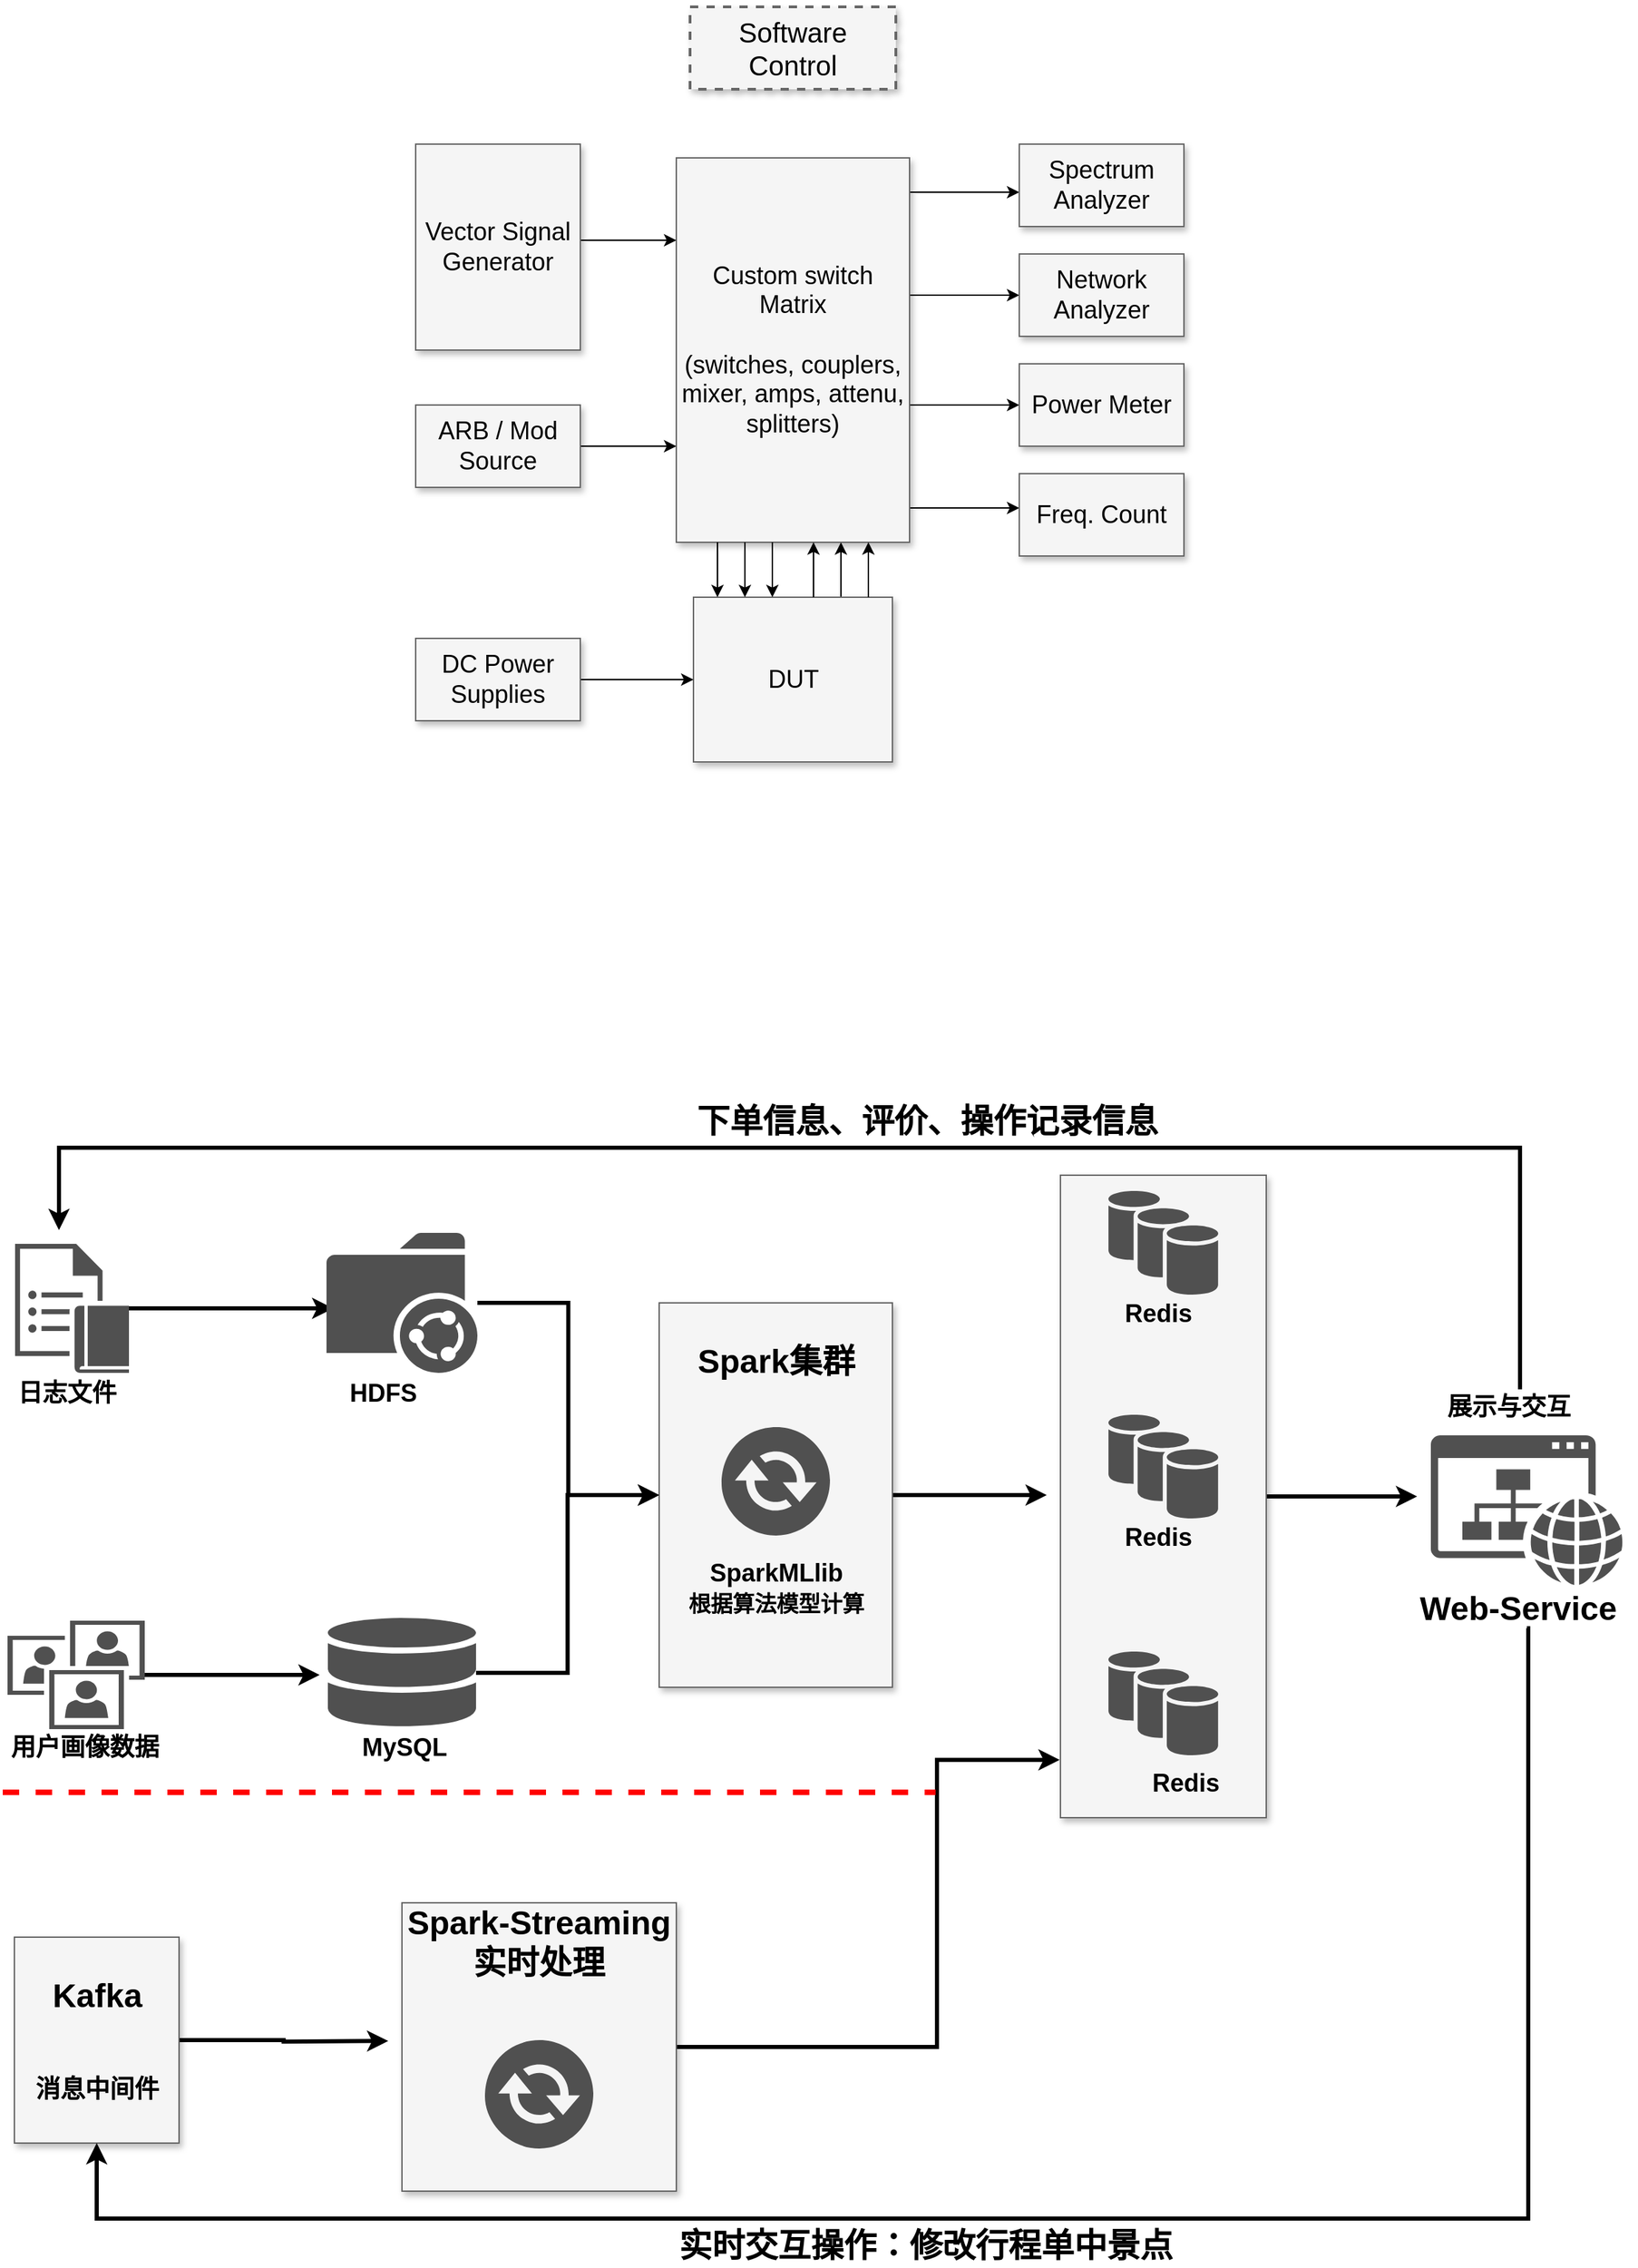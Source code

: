 <mxfile version="10.6.3" type="github"><diagram name="Page-1" id="90a13364-a465-7bf4-72fc-28e22215d7a0"><mxGraphModel dx="1640" dy="1311" grid="0" gridSize="10" guides="0" tooltips="1" connect="1" arrows="1" fold="1" page="0" pageScale="1.5" pageWidth="1169" pageHeight="826" background="#ffffff" math="0" shadow="0"><root><mxCell id="0" style=";html=1;"/><mxCell id="1" style=";html=1;" parent="0"/><mxCell id="73EcIgGeXTk_cxW5oKfl-28" style="edgeStyle=orthogonalEdgeStyle;rounded=0;orthogonalLoop=1;jettySize=auto;html=1;exitX=1;exitY=0.5;exitDx=0;exitDy=0;strokeWidth=3;" edge="1" parent="1" source="73EcIgGeXTk_cxW5oKfl-24"><mxGeometry relative="1" as="geometry"><mxPoint x="1070" y="764" as="targetPoint"/></mxGeometry></mxCell><mxCell id="3a17f1ce550125da-1" value="Software Control" style="whiteSpace=wrap;html=1;shadow=1;fontSize=20;fillColor=#f5f5f5;strokeColor=#666666;strokeWidth=2;dashed=1;" parent="1" vertex="1"><mxGeometry x="540" y="-321" width="150" height="60" as="geometry"/></mxCell><mxCell id="3a17f1ce550125da-13" style="edgeStyle=elbowEdgeStyle;rounded=0;html=1;startArrow=none;startFill=0;jettySize=auto;orthogonalLoop=1;fontSize=18;elbow=vertical;" parent="1" source="3a17f1ce550125da-2" target="3a17f1ce550125da-4" edge="1"><mxGeometry relative="1" as="geometry"/></mxCell><mxCell id="3a17f1ce550125da-14" style="edgeStyle=elbowEdgeStyle;rounded=0;html=1;startArrow=none;startFill=0;jettySize=auto;orthogonalLoop=1;fontSize=18;elbow=vertical;" parent="1" source="3a17f1ce550125da-2" target="3a17f1ce550125da-5" edge="1"><mxGeometry relative="1" as="geometry"/></mxCell><mxCell id="3a17f1ce550125da-15" style="edgeStyle=elbowEdgeStyle;rounded=0;html=1;startArrow=none;startFill=0;jettySize=auto;orthogonalLoop=1;fontSize=18;elbow=vertical;" parent="1" source="3a17f1ce550125da-2" target="3a17f1ce550125da-6" edge="1"><mxGeometry relative="1" as="geometry"/></mxCell><mxCell id="3a17f1ce550125da-16" style="edgeStyle=elbowEdgeStyle;rounded=0;html=1;startArrow=none;startFill=0;jettySize=auto;orthogonalLoop=1;fontSize=18;elbow=vertical;" parent="1" source="3a17f1ce550125da-2" target="3a17f1ce550125da-7" edge="1"><mxGeometry relative="1" as="geometry"/></mxCell><mxCell id="3a17f1ce550125da-17" style="edgeStyle=elbowEdgeStyle;rounded=0;html=1;startArrow=none;startFill=0;jettySize=auto;orthogonalLoop=1;fontSize=18;" parent="1" source="3a17f1ce550125da-10" target="3a17f1ce550125da-2" edge="1"><mxGeometry relative="1" as="geometry"><Array as="points"><mxPoint x="650" y="89"/></Array></mxGeometry></mxCell><mxCell id="3a17f1ce550125da-2" value="Custom switch Matrix&lt;div&gt;&lt;br&gt;&lt;/div&gt;&lt;div&gt;(switches, couplers, mixer, amps, attenu, splitters)&lt;/div&gt;" style="whiteSpace=wrap;html=1;shadow=1;fontSize=18;fillColor=#f5f5f5;strokeColor=#666666;" parent="1" vertex="1"><mxGeometry x="530" y="-211" width="170" height="280" as="geometry"/></mxCell><mxCell id="3a17f1ce550125da-4" value="Spectrum Analyzer" style="whiteSpace=wrap;html=1;shadow=1;fontSize=18;fillColor=#f5f5f5;strokeColor=#666666;" parent="1" vertex="1"><mxGeometry x="780" y="-221" width="120" height="60" as="geometry"/></mxCell><mxCell id="3a17f1ce550125da-5" value="Network Analyzer" style="whiteSpace=wrap;html=1;shadow=1;fontSize=18;fillColor=#f5f5f5;strokeColor=#666666;" parent="1" vertex="1"><mxGeometry x="780" y="-141" width="120" height="60" as="geometry"/></mxCell><mxCell id="3a17f1ce550125da-6" value="Power Meter" style="whiteSpace=wrap;html=1;shadow=1;fontSize=18;fillColor=#f5f5f5;strokeColor=#666666;" parent="1" vertex="1"><mxGeometry x="780" y="-61" width="120" height="60" as="geometry"/></mxCell><mxCell id="3a17f1ce550125da-7" value="Freq. Count" style="whiteSpace=wrap;html=1;shadow=1;fontSize=18;fillColor=#f5f5f5;strokeColor=#666666;" parent="1" vertex="1"><mxGeometry x="780" y="19" width="120" height="60" as="geometry"/></mxCell><mxCell id="3a17f1ce550125da-20" style="edgeStyle=elbowEdgeStyle;rounded=0;html=1;startArrow=none;startFill=0;jettySize=auto;orthogonalLoop=1;fontSize=18;elbow=vertical;" parent="1" source="3a17f1ce550125da-8" target="3a17f1ce550125da-2" edge="1"><mxGeometry relative="1" as="geometry"><Array as="points"><mxPoint x="500" y="-151"/></Array></mxGeometry></mxCell><mxCell id="3a17f1ce550125da-8" value="Vector Signal Generator" style="whiteSpace=wrap;html=1;shadow=1;fontSize=18;fillColor=#f5f5f5;strokeColor=#666666;" parent="1" vertex="1"><mxGeometry x="340" y="-221" width="120" height="150" as="geometry"/></mxCell><mxCell id="3a17f1ce550125da-21" style="edgeStyle=elbowEdgeStyle;rounded=0;html=1;startArrow=none;startFill=0;jettySize=auto;orthogonalLoop=1;fontSize=18;elbow=vertical;" parent="1" source="3a17f1ce550125da-9" target="3a17f1ce550125da-2" edge="1"><mxGeometry relative="1" as="geometry"/></mxCell><mxCell id="3a17f1ce550125da-9" value="ARB / Mod Source" style="whiteSpace=wrap;html=1;shadow=1;fontSize=18;fillColor=#f5f5f5;strokeColor=#666666;" parent="1" vertex="1"><mxGeometry x="340" y="-31" width="120" height="60" as="geometry"/></mxCell><mxCell id="3a17f1ce550125da-10" value="DUT" style="whiteSpace=wrap;html=1;shadow=1;fontSize=18;fillColor=#f5f5f5;strokeColor=#666666;" parent="1" vertex="1"><mxGeometry x="542.5" y="109" width="145" height="120" as="geometry"/></mxCell><mxCell id="3a17f1ce550125da-18" style="edgeStyle=elbowEdgeStyle;rounded=0;html=1;startArrow=none;startFill=0;jettySize=auto;orthogonalLoop=1;fontSize=18;elbow=vertical;" parent="1" source="3a17f1ce550125da-11" target="3a17f1ce550125da-10" edge="1"><mxGeometry relative="1" as="geometry"/></mxCell><mxCell id="3a17f1ce550125da-11" value="DC Power Supplies" style="whiteSpace=wrap;html=1;shadow=1;fontSize=18;fillColor=#f5f5f5;strokeColor=#666666;" parent="1" vertex="1"><mxGeometry x="340" y="139" width="120" height="60" as="geometry"/></mxCell><mxCell id="3a17f1ce550125da-22" style="edgeStyle=elbowEdgeStyle;rounded=0;html=1;startArrow=none;startFill=0;jettySize=auto;orthogonalLoop=1;fontSize=18;" parent="1" source="3a17f1ce550125da-10" target="3a17f1ce550125da-2" edge="1"><mxGeometry relative="1" as="geometry"><mxPoint x="680" y="119" as="sourcePoint"/><mxPoint x="680" y="79" as="targetPoint"/><Array as="points"><mxPoint x="670" y="89"/><mxPoint x="650" y="89"/></Array></mxGeometry></mxCell><mxCell id="3a17f1ce550125da-23" style="edgeStyle=elbowEdgeStyle;rounded=0;html=1;startArrow=none;startFill=0;jettySize=auto;orthogonalLoop=1;fontSize=18;" parent="1" edge="1"><mxGeometry relative="1" as="geometry"><mxPoint x="630" y="109" as="sourcePoint"/><mxPoint x="630" y="69" as="targetPoint"/><Array as="points"><mxPoint x="630" y="89"/><mxPoint x="630" y="89"/></Array></mxGeometry></mxCell><mxCell id="3a17f1ce550125da-24" style="edgeStyle=elbowEdgeStyle;rounded=0;html=1;startArrow=none;startFill=0;jettySize=auto;orthogonalLoop=1;fontSize=18;" parent="1" edge="1"><mxGeometry relative="1" as="geometry"><mxPoint x="600" y="69" as="sourcePoint"/><mxPoint x="600" y="109" as="targetPoint"/><Array as="points"><mxPoint x="600" y="89"/><mxPoint x="630" y="99"/></Array></mxGeometry></mxCell><mxCell id="3a17f1ce550125da-25" style="edgeStyle=elbowEdgeStyle;rounded=0;html=1;startArrow=none;startFill=0;jettySize=auto;orthogonalLoop=1;fontSize=18;" parent="1" edge="1"><mxGeometry relative="1" as="geometry"><mxPoint x="580" y="69" as="sourcePoint"/><mxPoint x="580" y="109" as="targetPoint"/><Array as="points"><mxPoint x="580" y="89"/><mxPoint x="610" y="99"/></Array></mxGeometry></mxCell><mxCell id="3a17f1ce550125da-26" style="edgeStyle=elbowEdgeStyle;rounded=0;html=1;startArrow=none;startFill=0;jettySize=auto;orthogonalLoop=1;fontSize=18;" parent="1" edge="1"><mxGeometry relative="1" as="geometry"><mxPoint x="560" y="69" as="sourcePoint"/><mxPoint x="560" y="109" as="targetPoint"/><Array as="points"><mxPoint x="560" y="89"/><mxPoint x="590" y="99"/></Array></mxGeometry></mxCell><mxCell id="73EcIgGeXTk_cxW5oKfl-37" style="edgeStyle=orthogonalEdgeStyle;rounded=0;orthogonalLoop=1;jettySize=auto;html=1;entryX=0.045;entryY=0.539;entryDx=0;entryDy=0;entryPerimeter=0;strokeWidth=3;" edge="1" parent="1" source="73EcIgGeXTk_cxW5oKfl-1" target="73EcIgGeXTk_cxW5oKfl-3"><mxGeometry relative="1" as="geometry"/></mxCell><mxCell id="73EcIgGeXTk_cxW5oKfl-1" value="" style="shadow=0;dashed=0;html=1;strokeColor=none;fillColor=#505050;labelPosition=center;verticalLabelPosition=bottom;verticalAlign=top;outlineConnect=0;align=center;shape=mxgraph.office.communications.journaling_rule;" vertex="1" parent="1"><mxGeometry x="48" y="580" width="83" height="94" as="geometry"/></mxCell><mxCell id="73EcIgGeXTk_cxW5oKfl-2" value="&lt;font style=&quot;font-size: 18px&quot;&gt;&lt;b&gt;日志文件&lt;/b&gt;&lt;/font&gt;" style="text;html=1;resizable=0;points=[];autosize=1;align=left;verticalAlign=top;spacingTop=-4;" vertex="1" parent="1"><mxGeometry x="47.5" y="676" width="90" height="20" as="geometry"/></mxCell><mxCell id="73EcIgGeXTk_cxW5oKfl-39" style="edgeStyle=orthogonalEdgeStyle;rounded=0;orthogonalLoop=1;jettySize=auto;html=1;entryX=0;entryY=0.5;entryDx=0;entryDy=0;strokeWidth=3;" edge="1" parent="1" source="73EcIgGeXTk_cxW5oKfl-3" target="73EcIgGeXTk_cxW5oKfl-5"><mxGeometry relative="1" as="geometry"/></mxCell><mxCell id="73EcIgGeXTk_cxW5oKfl-3" value="" style="shadow=0;dashed=0;html=1;strokeColor=none;fillColor=#505050;labelPosition=center;verticalLabelPosition=bottom;verticalAlign=top;outlineConnect=0;align=center;shape=mxgraph.office.concepts.folder_shared;" vertex="1" parent="1"><mxGeometry x="275" y="572" width="110" height="102" as="geometry"/></mxCell><mxCell id="73EcIgGeXTk_cxW5oKfl-4" value="&lt;font style=&quot;font-size: 18px&quot;&gt;&lt;b&gt;HDFS&lt;/b&gt;&lt;/font&gt;" style="text;html=1;resizable=0;points=[];autosize=1;align=left;verticalAlign=top;spacingTop=-4;" vertex="1" parent="1"><mxGeometry x="290" y="676" width="60" height="20" as="geometry"/></mxCell><mxCell id="73EcIgGeXTk_cxW5oKfl-41" style="edgeStyle=orthogonalEdgeStyle;rounded=0;orthogonalLoop=1;jettySize=auto;html=1;strokeWidth=3;" edge="1" parent="1" source="73EcIgGeXTk_cxW5oKfl-5"><mxGeometry relative="1" as="geometry"><mxPoint x="800" y="763.0" as="targetPoint"/></mxGeometry></mxCell><mxCell id="73EcIgGeXTk_cxW5oKfl-5" value="&lt;div style=&quot;text-align: center&quot;&gt;&lt;span&gt;&lt;b&gt;&lt;font style=&quot;font-size: 24px&quot;&gt;Spark集群&lt;/font&gt;&lt;/b&gt;&lt;/span&gt;&lt;br&gt;&lt;/div&gt;&lt;div style=&quot;text-align: center&quot;&gt;&lt;br&gt;&lt;/div&gt;&lt;div style=&quot;text-align: center&quot;&gt;&lt;br&gt;&lt;/div&gt;&lt;div style=&quot;text-align: center&quot;&gt;&lt;br&gt;&lt;/div&gt;&lt;div style=&quot;text-align: center&quot;&gt;&lt;br&gt;&lt;/div&gt;&lt;div style=&quot;text-align: center&quot;&gt;&lt;br&gt;&lt;/div&gt;&lt;div style=&quot;text-align: center&quot;&gt;&lt;br&gt;&lt;/div&gt;&lt;div style=&quot;text-align: center&quot;&gt;&lt;b&gt;&lt;font style=&quot;font-size: 18px&quot;&gt;SparkMLlib&lt;/font&gt;&lt;/b&gt;&lt;/div&gt;&lt;div style=&quot;text-align: center&quot;&gt;&lt;b&gt;&lt;font size=&quot;3&quot;&gt;根据算法模型计算&lt;/font&gt;&lt;/b&gt;&lt;/div&gt;&lt;div style=&quot;text-align: center&quot;&gt;&lt;br&gt;&lt;/div&gt;" style="whiteSpace=wrap;html=1;shadow=1;fontSize=18;fillColor=#f5f5f5;strokeColor=#666666;" vertex="1" parent="1"><mxGeometry x="517.5" y="623" width="170" height="280" as="geometry"/></mxCell><mxCell id="73EcIgGeXTk_cxW5oKfl-7" value="" style="shadow=0;dashed=0;html=1;strokeColor=none;fillColor=#505050;labelPosition=center;verticalLabelPosition=bottom;verticalAlign=top;outlineConnect=0;align=center;shape=mxgraph.office.communications.exchange_active_sync;" vertex="1" parent="1"><mxGeometry x="563" y="713.5" width="79" height="79" as="geometry"/></mxCell><mxCell id="73EcIgGeXTk_cxW5oKfl-40" style="edgeStyle=orthogonalEdgeStyle;rounded=0;orthogonalLoop=1;jettySize=auto;html=1;entryX=0;entryY=0.5;entryDx=0;entryDy=0;strokeWidth=3;" edge="1" parent="1" source="73EcIgGeXTk_cxW5oKfl-8" target="73EcIgGeXTk_cxW5oKfl-5"><mxGeometry relative="1" as="geometry"/></mxCell><mxCell id="73EcIgGeXTk_cxW5oKfl-8" value="" style="shadow=0;dashed=0;html=1;strokeColor=none;fillColor=#505050;labelPosition=center;verticalLabelPosition=bottom;verticalAlign=top;outlineConnect=0;align=center;shape=mxgraph.office.databases.database_mini_2;" vertex="1" parent="1"><mxGeometry x="276" y="852.5" width="108" height="80" as="geometry"/></mxCell><mxCell id="73EcIgGeXTk_cxW5oKfl-9" value="&lt;b&gt;&lt;font style=&quot;font-size: 18px&quot;&gt;MySQL&lt;/font&gt;&lt;/b&gt;" style="text;html=1;resizable=0;points=[];autosize=1;align=left;verticalAlign=top;spacingTop=-4;" vertex="1" parent="1"><mxGeometry x="299" y="933.5" width="80" height="20" as="geometry"/></mxCell><mxCell id="73EcIgGeXTk_cxW5oKfl-38" style="edgeStyle=orthogonalEdgeStyle;rounded=0;orthogonalLoop=1;jettySize=auto;html=1;strokeWidth=3;" edge="1" parent="1" source="73EcIgGeXTk_cxW5oKfl-12"><mxGeometry relative="1" as="geometry"><mxPoint x="270" y="894.0" as="targetPoint"/></mxGeometry></mxCell><mxCell id="73EcIgGeXTk_cxW5oKfl-12" value="" style="shadow=0;dashed=0;html=1;strokeColor=none;fillColor=#505050;labelPosition=center;verticalLabelPosition=bottom;verticalAlign=top;outlineConnect=0;align=center;shape=mxgraph.office.users.user_accounts;" vertex="1" parent="1"><mxGeometry x="42.5" y="854.5" width="100" height="79" as="geometry"/></mxCell><mxCell id="73EcIgGeXTk_cxW5oKfl-13" value="&lt;b&gt;&lt;font style=&quot;font-size: 18px&quot;&gt;用户画像数据&lt;/font&gt;&lt;/b&gt;" style="text;html=1;resizable=0;points=[];autosize=1;align=left;verticalAlign=top;spacingTop=-4;" vertex="1" parent="1"><mxGeometry x="42.5" y="933.5" width="120" height="20" as="geometry"/></mxCell><mxCell id="73EcIgGeXTk_cxW5oKfl-42" style="edgeStyle=orthogonalEdgeStyle;rounded=0;orthogonalLoop=1;jettySize=auto;html=1;entryX=-0.004;entryY=0.91;entryDx=0;entryDy=0;entryPerimeter=0;strokeWidth=3;" edge="1" parent="1" source="73EcIgGeXTk_cxW5oKfl-25" target="73EcIgGeXTk_cxW5oKfl-24"><mxGeometry relative="1" as="geometry"><Array as="points"><mxPoint x="720" y="1165"/><mxPoint x="720" y="956"/></Array></mxGeometry></mxCell><mxCell id="73EcIgGeXTk_cxW5oKfl-25" value="&lt;div style=&quot;text-align: center&quot;&gt;&lt;span&gt;&lt;b&gt;&lt;font style=&quot;font-size: 24px&quot;&gt;Spark-&lt;/font&gt;&lt;/b&gt;&lt;/span&gt;&lt;b&gt;&lt;font style=&quot;font-size: 24px&quot;&gt;Streaming&lt;/font&gt;&lt;/b&gt;&lt;/div&gt;&lt;div style=&quot;text-align: center&quot;&gt;&lt;span&gt;&lt;b&gt;&lt;font style=&quot;font-size: 24px&quot;&gt;实时处理&lt;/font&gt;&lt;/b&gt;&lt;/span&gt;&lt;/div&gt;&lt;div style=&quot;text-align: center&quot;&gt;&lt;br&gt;&lt;/div&gt;&lt;div style=&quot;text-align: center&quot;&gt;&lt;br&gt;&lt;/div&gt;&lt;div style=&quot;text-align: center&quot;&gt;&lt;br&gt;&lt;/div&gt;&lt;div style=&quot;text-align: center&quot;&gt;&lt;br&gt;&lt;/div&gt;&lt;div style=&quot;text-align: center&quot;&gt;&lt;br&gt;&lt;/div&gt;&lt;div style=&quot;text-align: center&quot;&gt;&lt;br&gt;&lt;/div&gt;&lt;div style=&quot;text-align: center&quot;&gt;&lt;br&gt;&lt;/div&gt;" style="whiteSpace=wrap;html=1;shadow=1;fontSize=18;fillColor=#f5f5f5;strokeColor=#666666;" vertex="1" parent="1"><mxGeometry x="330" y="1060" width="200" height="210" as="geometry"/></mxCell><mxCell id="73EcIgGeXTk_cxW5oKfl-26" value="" style="shadow=0;dashed=0;html=1;strokeColor=none;fillColor=#505050;labelPosition=center;verticalLabelPosition=bottom;verticalAlign=top;outlineConnect=0;align=center;shape=mxgraph.office.communications.exchange_active_sync;" vertex="1" parent="1"><mxGeometry x="390.5" y="1160" width="79" height="79" as="geometry"/></mxCell><mxCell id="73EcIgGeXTk_cxW5oKfl-43" style="edgeStyle=orthogonalEdgeStyle;rounded=0;orthogonalLoop=1;jettySize=auto;html=1;exitX=1;exitY=0.5;exitDx=0;exitDy=0;strokeWidth=3;" edge="1" parent="1" source="73EcIgGeXTk_cxW5oKfl-27"><mxGeometry relative="1" as="geometry"><mxPoint x="320" y="1160.588" as="targetPoint"/></mxGeometry></mxCell><mxCell id="73EcIgGeXTk_cxW5oKfl-27" value="&lt;font style=&quot;font-size: 24px&quot;&gt;&lt;b&gt;Kafka&lt;/b&gt;&lt;/font&gt;&lt;br&gt;&lt;br&gt;&lt;br&gt;&lt;b&gt;消息中间件&lt;/b&gt;&lt;br&gt;" style="whiteSpace=wrap;html=1;shadow=1;fontSize=18;fillColor=#f5f5f5;strokeColor=#666666;" vertex="1" parent="1"><mxGeometry x="47.5" y="1085" width="120" height="150" as="geometry"/></mxCell><mxCell id="73EcIgGeXTk_cxW5oKfl-30" value="" style="group" vertex="1" connectable="0" parent="1"><mxGeometry x="1070" y="686" width="160" height="162.5" as="geometry"/></mxCell><mxCell id="73EcIgGeXTk_cxW5oKfl-21" value="" style="shadow=0;dashed=0;html=1;strokeColor=none;fillColor=#505050;labelPosition=center;verticalLabelPosition=bottom;verticalAlign=top;outlineConnect=0;align=center;shape=mxgraph.office.sites.website;" vertex="1" parent="73EcIgGeXTk_cxW5oKfl-30"><mxGeometry x="10" y="33.5" width="140" height="109" as="geometry"/></mxCell><mxCell id="73EcIgGeXTk_cxW5oKfl-22" value="&lt;b&gt;&lt;font style=&quot;font-size: 24px&quot;&gt;Web-Service&lt;/font&gt;&lt;/b&gt;" style="text;html=1;resizable=0;points=[];autosize=1;align=left;verticalAlign=top;spacingTop=-4;" vertex="1" parent="73EcIgGeXTk_cxW5oKfl-30"><mxGeometry y="142.5" width="160" height="20" as="geometry"/></mxCell><mxCell id="73EcIgGeXTk_cxW5oKfl-23" value="&lt;div style=&quot;text-align: center&quot;&gt;&lt;b style=&quot;font-size: 18px&quot;&gt;展示&lt;/b&gt;&lt;b style=&quot;font-size: 18px&quot;&gt;与交互&lt;/b&gt;&lt;/div&gt;" style="text;html=1;resizable=0;points=[];autosize=1;align=left;verticalAlign=top;spacingTop=-4;" vertex="1" parent="73EcIgGeXTk_cxW5oKfl-30"><mxGeometry x="20" width="110" height="20" as="geometry"/></mxCell><mxCell id="73EcIgGeXTk_cxW5oKfl-31" value="" style="group" vertex="1" connectable="0" parent="1"><mxGeometry x="810" y="530" width="150" height="468" as="geometry"/></mxCell><mxCell id="73EcIgGeXTk_cxW5oKfl-24" value="" style="whiteSpace=wrap;html=1;shadow=1;fontSize=18;fillColor=#f5f5f5;strokeColor=#666666;" vertex="1" parent="73EcIgGeXTk_cxW5oKfl-31"><mxGeometry width="150" height="468" as="geometry"/></mxCell><mxCell id="73EcIgGeXTk_cxW5oKfl-15" value="" style="shadow=0;dashed=0;html=1;strokeColor=none;fillColor=#505050;labelPosition=center;verticalLabelPosition=bottom;verticalAlign=top;outlineConnect=0;align=center;shape=mxgraph.office.databases.database_availability_group;" vertex="1" parent="73EcIgGeXTk_cxW5oKfl-31"><mxGeometry x="35" y="11.5" width="80" height="76" as="geometry"/></mxCell><mxCell id="73EcIgGeXTk_cxW5oKfl-16" value="&lt;b&gt;&lt;font style=&quot;font-size: 18px&quot;&gt;Redis&lt;/font&gt;&lt;/b&gt;" style="text;html=1;resizable=0;points=[];autosize=1;align=left;verticalAlign=top;spacingTop=-4;" vertex="1" parent="73EcIgGeXTk_cxW5oKfl-31"><mxGeometry x="45" y="87.5" width="60" height="20" as="geometry"/></mxCell><mxCell id="73EcIgGeXTk_cxW5oKfl-17" value="" style="shadow=0;dashed=0;html=1;strokeColor=none;fillColor=#505050;labelPosition=center;verticalLabelPosition=bottom;verticalAlign=top;outlineConnect=0;align=center;shape=mxgraph.office.databases.database_availability_group;" vertex="1" parent="73EcIgGeXTk_cxW5oKfl-31"><mxGeometry x="35" y="174.5" width="80" height="76" as="geometry"/></mxCell><mxCell id="73EcIgGeXTk_cxW5oKfl-18" value="&lt;b&gt;&lt;font style=&quot;font-size: 18px&quot;&gt;Redis&lt;/font&gt;&lt;/b&gt;" style="text;html=1;resizable=0;points=[];autosize=1;align=left;verticalAlign=top;spacingTop=-4;" vertex="1" parent="73EcIgGeXTk_cxW5oKfl-31"><mxGeometry x="45" y="250.5" width="60" height="20" as="geometry"/></mxCell><mxCell id="73EcIgGeXTk_cxW5oKfl-19" value="" style="shadow=0;dashed=0;html=1;strokeColor=none;fillColor=#505050;labelPosition=center;verticalLabelPosition=bottom;verticalAlign=top;outlineConnect=0;align=center;shape=mxgraph.office.databases.database_availability_group;" vertex="1" parent="73EcIgGeXTk_cxW5oKfl-31"><mxGeometry x="35" y="347" width="80" height="76" as="geometry"/></mxCell><mxCell id="73EcIgGeXTk_cxW5oKfl-20" value="&lt;b&gt;&lt;font style=&quot;font-size: 18px&quot;&gt;Redis&lt;/font&gt;&lt;/b&gt;" style="text;html=1;resizable=0;points=[];autosize=1;align=left;verticalAlign=top;spacingTop=-4;" vertex="1" parent="73EcIgGeXTk_cxW5oKfl-31"><mxGeometry x="65" y="430" width="60" height="20" as="geometry"/></mxCell><mxCell id="73EcIgGeXTk_cxW5oKfl-34" style="edgeStyle=orthogonalEdgeStyle;rounded=0;orthogonalLoop=1;jettySize=auto;html=1;strokeWidth=3;entryX=0.5;entryY=1;entryDx=0;entryDy=0;" edge="1" parent="1" target="73EcIgGeXTk_cxW5oKfl-27"><mxGeometry relative="1" as="geometry"><mxPoint x="110" y="1350" as="targetPoint"/><mxPoint x="1150" y="860" as="sourcePoint"/><Array as="points"><mxPoint x="1151" y="1290"/><mxPoint x="107" y="1290"/></Array></mxGeometry></mxCell><mxCell id="73EcIgGeXTk_cxW5oKfl-35" style="edgeStyle=orthogonalEdgeStyle;rounded=0;orthogonalLoop=1;jettySize=auto;html=1;strokeWidth=3;" edge="1" parent="1" source="73EcIgGeXTk_cxW5oKfl-23"><mxGeometry relative="1" as="geometry"><mxPoint x="80" y="570" as="targetPoint"/><Array as="points"><mxPoint x="1145" y="510"/><mxPoint x="80" y="510"/></Array></mxGeometry></mxCell><mxCell id="73EcIgGeXTk_cxW5oKfl-44" value="&lt;font style=&quot;font-size: 24px&quot;&gt;&lt;b&gt;实时交互操作：修改行程单中景点&lt;/b&gt;&lt;/font&gt;" style="text;html=1;resizable=0;points=[];autosize=1;align=left;verticalAlign=top;spacingTop=-4;" vertex="1" parent="1"><mxGeometry x="530" y="1293" width="380" height="20" as="geometry"/></mxCell><mxCell id="73EcIgGeXTk_cxW5oKfl-45" value="&lt;font style=&quot;font-size: 24px&quot;&gt;&lt;b&gt;下单信息、评价、操作记录信息&lt;/b&gt;&lt;/font&gt;" style="text;html=1;" vertex="1" parent="1"><mxGeometry x="542.5" y="470" width="210" height="30" as="geometry"/></mxCell><mxCell id="73EcIgGeXTk_cxW5oKfl-47" value="" style="endArrow=none;dashed=1;html=1;strokeWidth=4;strokeColor=#FF0000;" edge="1" parent="1"><mxGeometry width="50" height="50" relative="1" as="geometry"><mxPoint x="39" y="979.5" as="sourcePoint"/><mxPoint x="719" y="979.5" as="targetPoint"/></mxGeometry></mxCell></root></mxGraphModel></diagram></mxfile>